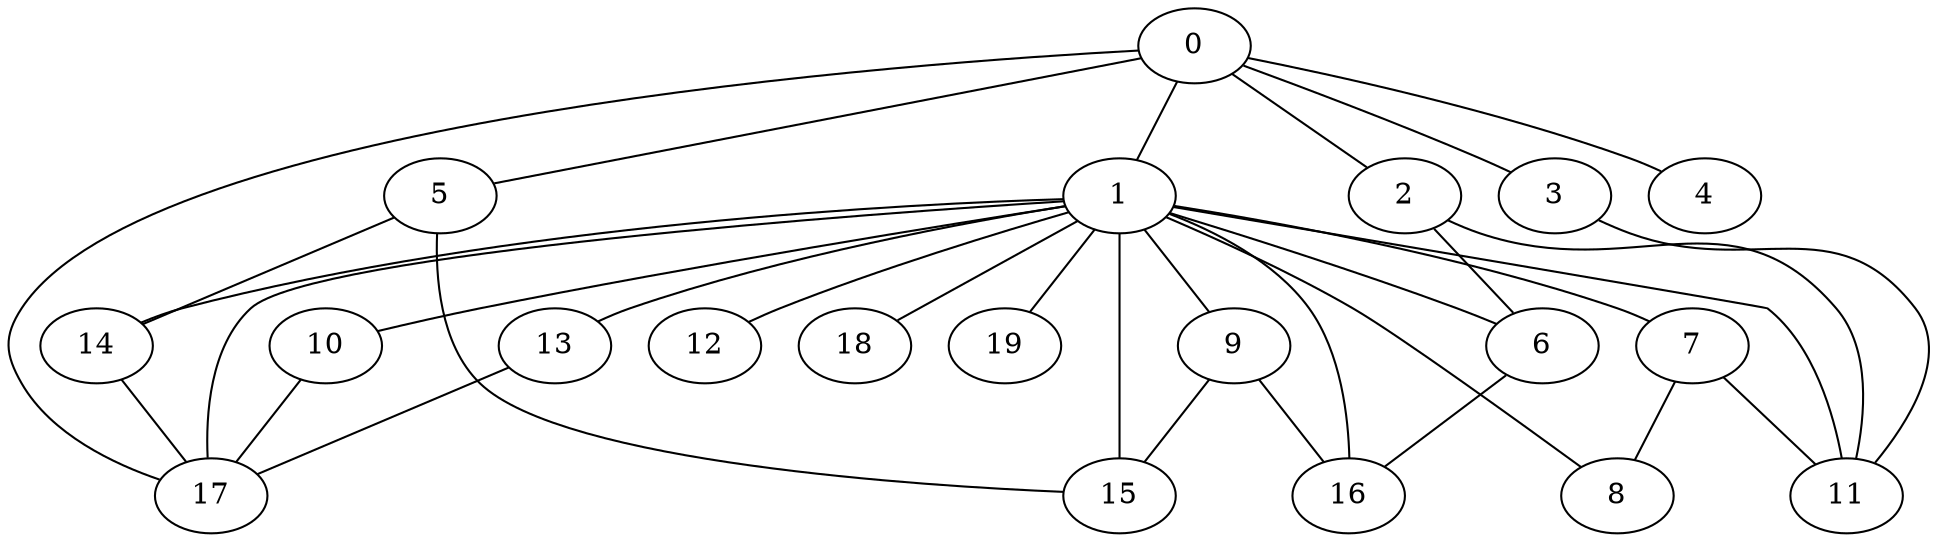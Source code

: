 graph graphname {0--1
0--2
0--3
0--4
0--5
0--17
1--6
1--7
1--8
1--9
1--10
1--11
1--12
1--13
1--14
1--15
1--16
1--17
1--18
1--19
2--6
2--11
3--11
5--14
5--15
6--16
7--8
7--11
9--15
9--16
10--17
13--17
14--17
}